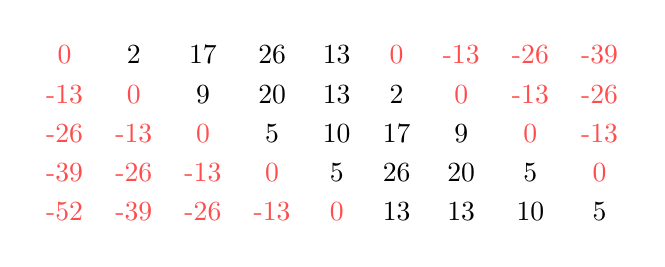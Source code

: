 \begin{tikzpicture}

\definecolor{c}{rgb}{1,0.3,0.3}
\matrix[matrix of nodes, column sep=5pt, row sep=1pt] (m) {
  \textcolor{c}{0} & 2 & 17 & 26 & 13 & \textcolor{c}{0} & \textcolor{c}{-13} & \textcolor{c}{-26} & \textcolor{c}{-39} \\
  \textcolor{c}{-13} & \textcolor{c}{0} & 9 & 20 & 13 & 2 & \textcolor{c}{0} & \textcolor{c}{-13} & \textcolor{c}{-26} \\
  \textcolor{c}{-26} & \textcolor{c}{-13} & \textcolor{c}{0} & 5 & 10 & 17 & 9 & \textcolor{c}{0} & \textcolor{c}{-13} \\
  \textcolor{c}{-39} & \textcolor{c}{-26} & \textcolor{c}{-13} & \textcolor{c}{0} & 5 & 26 & 20 & 5 & \textcolor{c}{0} \\
  \textcolor{c}{-52} & \textcolor{c}{-39} & \textcolor{c}{-26} & \textcolor{c}{-13} & \textcolor{c}{0} & 13 & 13 & 10 & 5 \\
};
\end{tikzpicture}
